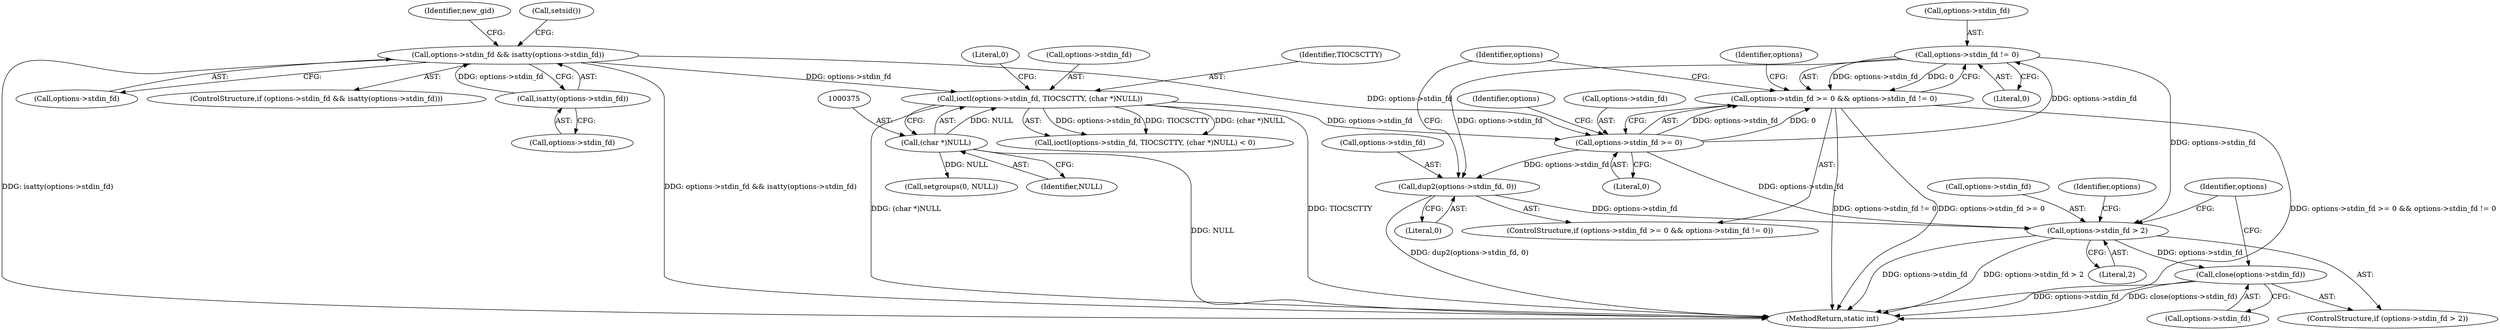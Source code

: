 digraph "0_lxc_5c3fcae78b63ac9dd56e36075903921bd9461f9e@API" {
"1000595" [label="(Call,options->stdin_fd != 0)"];
"1000590" [label="(Call,options->stdin_fd >= 0)"];
"1000369" [label="(Call,ioctl(options->stdin_fd, TIOCSCTTY, (char *)NULL))"];
"1000345" [label="(Call,options->stdin_fd && isatty(options->stdin_fd))"];
"1000349" [label="(Call,isatty(options->stdin_fd))"];
"1000374" [label="(Call,(char *)NULL)"];
"1000589" [label="(Call,options->stdin_fd >= 0 && options->stdin_fd != 0)"];
"1000600" [label="(Call,dup2(options->stdin_fd, 0))"];
"1000640" [label="(Call,options->stdin_fd > 2)"];
"1000645" [label="(Call,close(options->stdin_fd))"];
"1000596" [label="(Call,options->stdin_fd)"];
"1000604" [label="(Literal,0)"];
"1000369" [label="(Call,ioctl(options->stdin_fd, TIOCSCTTY, (char *)NULL))"];
"1000350" [label="(Call,options->stdin_fd)"];
"1000594" [label="(Literal,0)"];
"1000597" [label="(Identifier,options)"];
"1000599" [label="(Literal,0)"];
"1000374" [label="(Call,(char *)NULL)"];
"1000349" [label="(Call,isatty(options->stdin_fd))"];
"1000591" [label="(Call,options->stdin_fd)"];
"1000609" [label="(Identifier,options)"];
"1000368" [label="(Call,ioctl(options->stdin_fd, TIOCSCTTY, (char *)NULL) < 0)"];
"1000646" [label="(Call,options->stdin_fd)"];
"1000345" [label="(Call,options->stdin_fd && isatty(options->stdin_fd))"];
"1000356" [label="(Call,setsid())"];
"1000402" [label="(Call,setgroups(0, NULL))"];
"1000639" [label="(ControlStructure,if (options->stdin_fd > 2))"];
"1000589" [label="(Call,options->stdin_fd >= 0 && options->stdin_fd != 0)"];
"1000602" [label="(Identifier,options)"];
"1000390" [label="(Identifier,new_gid)"];
"1000346" [label="(Call,options->stdin_fd)"];
"1000588" [label="(ControlStructure,if (options->stdin_fd >= 0 && options->stdin_fd != 0))"];
"1000645" [label="(Call,close(options->stdin_fd))"];
"1000595" [label="(Call,options->stdin_fd != 0)"];
"1000641" [label="(Call,options->stdin_fd)"];
"1000370" [label="(Call,options->stdin_fd)"];
"1000373" [label="(Identifier,TIOCSCTTY)"];
"1000376" [label="(Identifier,NULL)"];
"1000344" [label="(ControlStructure,if (options->stdin_fd && isatty(options->stdin_fd)))"];
"1000647" [label="(Identifier,options)"];
"1000640" [label="(Call,options->stdin_fd > 2)"];
"1000652" [label="(Identifier,options)"];
"1000377" [label="(Literal,0)"];
"1000644" [label="(Literal,2)"];
"1000590" [label="(Call,options->stdin_fd >= 0)"];
"1000600" [label="(Call,dup2(options->stdin_fd, 0))"];
"1000601" [label="(Call,options->stdin_fd)"];
"1000711" [label="(MethodReturn,static int)"];
"1000595" -> "1000589"  [label="AST: "];
"1000595" -> "1000599"  [label="CFG: "];
"1000596" -> "1000595"  [label="AST: "];
"1000599" -> "1000595"  [label="AST: "];
"1000589" -> "1000595"  [label="CFG: "];
"1000595" -> "1000589"  [label="DDG: options->stdin_fd"];
"1000595" -> "1000589"  [label="DDG: 0"];
"1000590" -> "1000595"  [label="DDG: options->stdin_fd"];
"1000595" -> "1000600"  [label="DDG: options->stdin_fd"];
"1000595" -> "1000640"  [label="DDG: options->stdin_fd"];
"1000590" -> "1000589"  [label="AST: "];
"1000590" -> "1000594"  [label="CFG: "];
"1000591" -> "1000590"  [label="AST: "];
"1000594" -> "1000590"  [label="AST: "];
"1000597" -> "1000590"  [label="CFG: "];
"1000589" -> "1000590"  [label="CFG: "];
"1000590" -> "1000589"  [label="DDG: options->stdin_fd"];
"1000590" -> "1000589"  [label="DDG: 0"];
"1000369" -> "1000590"  [label="DDG: options->stdin_fd"];
"1000345" -> "1000590"  [label="DDG: options->stdin_fd"];
"1000590" -> "1000600"  [label="DDG: options->stdin_fd"];
"1000590" -> "1000640"  [label="DDG: options->stdin_fd"];
"1000369" -> "1000368"  [label="AST: "];
"1000369" -> "1000374"  [label="CFG: "];
"1000370" -> "1000369"  [label="AST: "];
"1000373" -> "1000369"  [label="AST: "];
"1000374" -> "1000369"  [label="AST: "];
"1000377" -> "1000369"  [label="CFG: "];
"1000369" -> "1000711"  [label="DDG: TIOCSCTTY"];
"1000369" -> "1000711"  [label="DDG: (char *)NULL"];
"1000369" -> "1000368"  [label="DDG: options->stdin_fd"];
"1000369" -> "1000368"  [label="DDG: TIOCSCTTY"];
"1000369" -> "1000368"  [label="DDG: (char *)NULL"];
"1000345" -> "1000369"  [label="DDG: options->stdin_fd"];
"1000374" -> "1000369"  [label="DDG: NULL"];
"1000345" -> "1000344"  [label="AST: "];
"1000345" -> "1000346"  [label="CFG: "];
"1000345" -> "1000349"  [label="CFG: "];
"1000346" -> "1000345"  [label="AST: "];
"1000349" -> "1000345"  [label="AST: "];
"1000356" -> "1000345"  [label="CFG: "];
"1000390" -> "1000345"  [label="CFG: "];
"1000345" -> "1000711"  [label="DDG: isatty(options->stdin_fd)"];
"1000345" -> "1000711"  [label="DDG: options->stdin_fd && isatty(options->stdin_fd)"];
"1000349" -> "1000345"  [label="DDG: options->stdin_fd"];
"1000349" -> "1000350"  [label="CFG: "];
"1000350" -> "1000349"  [label="AST: "];
"1000374" -> "1000376"  [label="CFG: "];
"1000375" -> "1000374"  [label="AST: "];
"1000376" -> "1000374"  [label="AST: "];
"1000374" -> "1000711"  [label="DDG: NULL"];
"1000374" -> "1000402"  [label="DDG: NULL"];
"1000589" -> "1000588"  [label="AST: "];
"1000602" -> "1000589"  [label="CFG: "];
"1000609" -> "1000589"  [label="CFG: "];
"1000589" -> "1000711"  [label="DDG: options->stdin_fd >= 0 && options->stdin_fd != 0"];
"1000589" -> "1000711"  [label="DDG: options->stdin_fd != 0"];
"1000589" -> "1000711"  [label="DDG: options->stdin_fd >= 0"];
"1000600" -> "1000588"  [label="AST: "];
"1000600" -> "1000604"  [label="CFG: "];
"1000601" -> "1000600"  [label="AST: "];
"1000604" -> "1000600"  [label="AST: "];
"1000609" -> "1000600"  [label="CFG: "];
"1000600" -> "1000711"  [label="DDG: dup2(options->stdin_fd, 0)"];
"1000600" -> "1000640"  [label="DDG: options->stdin_fd"];
"1000640" -> "1000639"  [label="AST: "];
"1000640" -> "1000644"  [label="CFG: "];
"1000641" -> "1000640"  [label="AST: "];
"1000644" -> "1000640"  [label="AST: "];
"1000647" -> "1000640"  [label="CFG: "];
"1000652" -> "1000640"  [label="CFG: "];
"1000640" -> "1000711"  [label="DDG: options->stdin_fd"];
"1000640" -> "1000711"  [label="DDG: options->stdin_fd > 2"];
"1000640" -> "1000645"  [label="DDG: options->stdin_fd"];
"1000645" -> "1000639"  [label="AST: "];
"1000645" -> "1000646"  [label="CFG: "];
"1000646" -> "1000645"  [label="AST: "];
"1000652" -> "1000645"  [label="CFG: "];
"1000645" -> "1000711"  [label="DDG: options->stdin_fd"];
"1000645" -> "1000711"  [label="DDG: close(options->stdin_fd)"];
}
